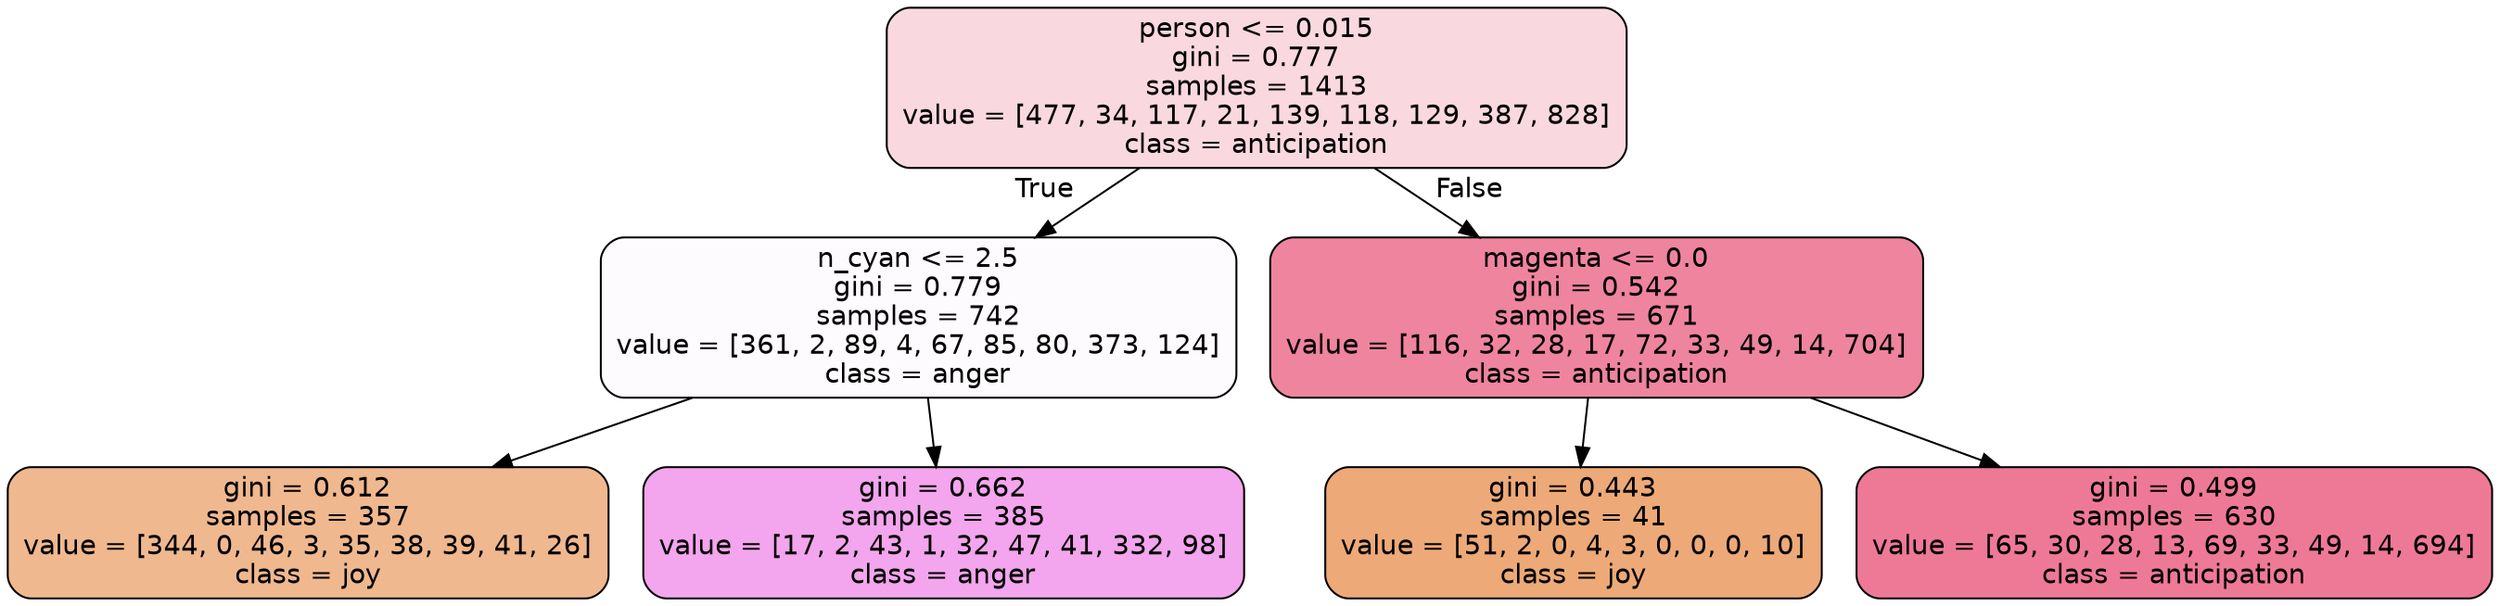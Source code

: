 digraph Tree {
node [shape=box, style="filled, rounded", color="black", fontname=helvetica] ;
edge [fontname=helvetica] ;
0 [label="person <= 0.015\ngini = 0.777\nsamples = 1413\nvalue = [477, 34, 117, 21, 139, 118, 129, 387, 828]\nclass = anticipation", fillcolor="#e5396432"] ;
1 [label="n_cyan <= 2.5\ngini = 0.779\nsamples = 742\nvalue = [361, 2, 89, 4, 67, 85, 80, 373, 124]\nclass = anger", fillcolor="#e539d704"] ;
0 -> 1 [labeldistance=2.5, labelangle=45, headlabel="True"] ;
2 [label="gini = 0.612\nsamples = 357\nvalue = [344, 0, 46, 3, 35, 38, 39, 41, 26]\nclass = joy", fillcolor="#e5813990"] ;
1 -> 2 ;
3 [label="gini = 0.662\nsamples = 385\nvalue = [17, 2, 43, 1, 32, 47, 41, 332, 98]\nclass = anger", fillcolor="#e539d774"] ;
1 -> 3 ;
4 [label="magenta <= 0.0\ngini = 0.542\nsamples = 671\nvalue = [116, 32, 28, 17, 72, 33, 49, 14, 704]\nclass = anticipation", fillcolor="#e539649e"] ;
0 -> 4 [labeldistance=2.5, labelangle=-45, headlabel="False"] ;
5 [label="gini = 0.443\nsamples = 41\nvalue = [51, 2, 0, 4, 3, 0, 0, 0, 10]\nclass = joy", fillcolor="#e58139ae"] ;
4 -> 5 ;
6 [label="gini = 0.499\nsamples = 630\nvalue = [65, 30, 28, 13, 69, 33, 49, 14, 694]\nclass = anticipation", fillcolor="#e53964ac"] ;
4 -> 6 ;
}